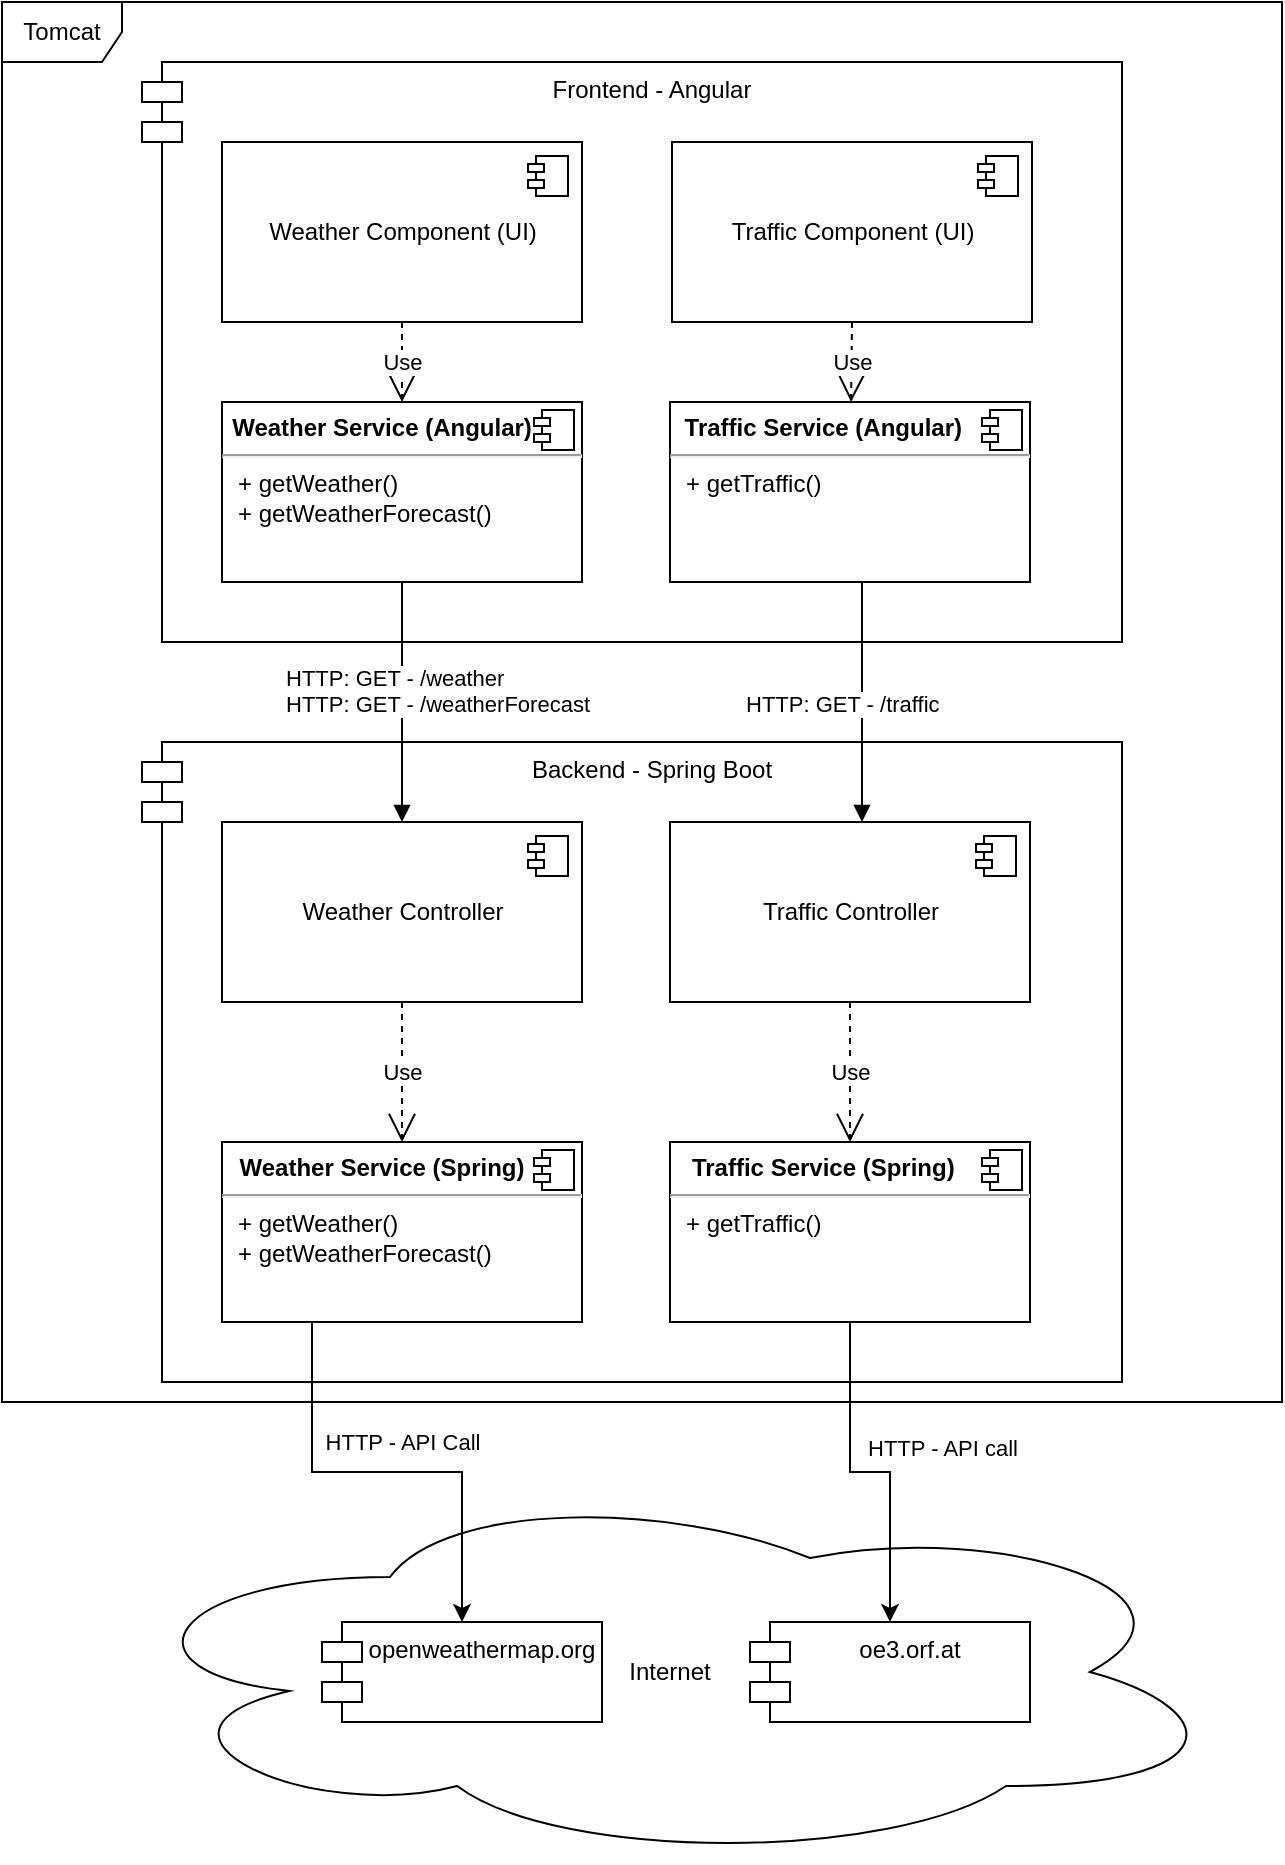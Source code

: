 <mxfile version="14.0.1" type="device"><diagram name="Page-1" id="b5b7bab2-c9e2-2cf4-8b2a-24fd1a2a6d21"><mxGraphModel dx="1422" dy="770" grid="1" gridSize="10" guides="1" tooltips="1" connect="1" arrows="1" fold="1" page="1" pageScale="1" pageWidth="827" pageHeight="1169" background="#ffffff" math="0" shadow="0"><root><mxCell id="0"/><mxCell id="1" parent="0"/><mxCell id="HeKntYA1tKbiqfjMkceE-2" value="&lt;div&gt;Tomcat&lt;/div&gt;" style="shape=umlFrame;whiteSpace=wrap;html=1;" vertex="1" parent="1"><mxGeometry x="80" y="320" width="640" height="700" as="geometry"/></mxCell><mxCell id="HeKntYA1tKbiqfjMkceE-3" value="Backend - Spring Boot" style="shape=module;align=left;spacingLeft=20;align=center;verticalAlign=top;" vertex="1" parent="1"><mxGeometry x="150" y="690" width="490" height="320" as="geometry"/></mxCell><mxCell id="HeKntYA1tKbiqfjMkceE-5" value="Frontend - Angular" style="shape=module;align=left;spacingLeft=20;align=center;verticalAlign=top;" vertex="1" parent="1"><mxGeometry x="150" y="350" width="490" height="290" as="geometry"/></mxCell><mxCell id="HeKntYA1tKbiqfjMkceE-6" value="Weather Component (UI)" style="html=1;dropTarget=0;" vertex="1" parent="1"><mxGeometry x="190" y="390" width="180" height="90" as="geometry"/></mxCell><mxCell id="HeKntYA1tKbiqfjMkceE-7" value="" style="shape=module;jettyWidth=8;jettyHeight=4;" vertex="1" parent="HeKntYA1tKbiqfjMkceE-6"><mxGeometry x="1" width="20" height="20" relative="1" as="geometry"><mxPoint x="-27" y="7" as="offset"/></mxGeometry></mxCell><mxCell id="HeKntYA1tKbiqfjMkceE-8" value="Traffic Component (UI)" style="html=1;dropTarget=0;" vertex="1" parent="1"><mxGeometry x="415" y="390" width="180" height="90" as="geometry"/></mxCell><mxCell id="HeKntYA1tKbiqfjMkceE-9" value="" style="shape=module;jettyWidth=8;jettyHeight=4;" vertex="1" parent="HeKntYA1tKbiqfjMkceE-8"><mxGeometry x="1" width="20" height="20" relative="1" as="geometry"><mxPoint x="-27" y="7" as="offset"/></mxGeometry></mxCell><mxCell id="HeKntYA1tKbiqfjMkceE-11" value="Weather Controller" style="html=1;dropTarget=0;" vertex="1" parent="1"><mxGeometry x="190" y="730" width="180" height="90" as="geometry"/></mxCell><mxCell id="HeKntYA1tKbiqfjMkceE-12" value="" style="shape=module;jettyWidth=8;jettyHeight=4;" vertex="1" parent="HeKntYA1tKbiqfjMkceE-11"><mxGeometry x="1" width="20" height="20" relative="1" as="geometry"><mxPoint x="-27" y="7" as="offset"/></mxGeometry></mxCell><mxCell id="HeKntYA1tKbiqfjMkceE-13" value="Traffic Controller" style="html=1;dropTarget=0;" vertex="1" parent="1"><mxGeometry x="414" y="730" width="180" height="90" as="geometry"/></mxCell><mxCell id="HeKntYA1tKbiqfjMkceE-14" value="" style="shape=module;jettyWidth=8;jettyHeight=4;" vertex="1" parent="HeKntYA1tKbiqfjMkceE-13"><mxGeometry x="1" width="20" height="20" relative="1" as="geometry"><mxPoint x="-27" y="7" as="offset"/></mxGeometry></mxCell><mxCell id="HeKntYA1tKbiqfjMkceE-15" value="Weather Service (Spring)" style="html=1;dropTarget=0;" vertex="1" parent="1"><mxGeometry x="190" y="890" width="180" height="90" as="geometry"/></mxCell><mxCell id="HeKntYA1tKbiqfjMkceE-16" value="" style="shape=module;jettyWidth=8;jettyHeight=4;" vertex="1" parent="HeKntYA1tKbiqfjMkceE-15"><mxGeometry x="1" width="20" height="20" relative="1" as="geometry"><mxPoint x="-27" y="7" as="offset"/></mxGeometry></mxCell><mxCell id="HeKntYA1tKbiqfjMkceE-17" value="Traffic Service (Spring)" style="html=1;dropTarget=0;" vertex="1" parent="1"><mxGeometry x="414" y="890" width="180" height="90" as="geometry"/></mxCell><mxCell id="HeKntYA1tKbiqfjMkceE-18" value="" style="shape=module;jettyWidth=8;jettyHeight=4;" vertex="1" parent="HeKntYA1tKbiqfjMkceE-17"><mxGeometry x="1" width="20" height="20" relative="1" as="geometry"><mxPoint x="-27" y="7" as="offset"/></mxGeometry></mxCell><mxCell id="HeKntYA1tKbiqfjMkceE-19" value="Weather Service (Angular)" style="html=1;dropTarget=0;" vertex="1" parent="1"><mxGeometry x="190" y="520" width="180" height="90" as="geometry"/></mxCell><mxCell id="HeKntYA1tKbiqfjMkceE-20" value="" style="shape=module;jettyWidth=8;jettyHeight=4;" vertex="1" parent="HeKntYA1tKbiqfjMkceE-19"><mxGeometry x="1" width="20" height="20" relative="1" as="geometry"><mxPoint x="-27" y="7" as="offset"/></mxGeometry></mxCell><mxCell id="HeKntYA1tKbiqfjMkceE-21" value="Traffic Service (Angular)" style="html=1;dropTarget=0;" vertex="1" parent="1"><mxGeometry x="414" y="520" width="180" height="90" as="geometry"/></mxCell><mxCell id="HeKntYA1tKbiqfjMkceE-22" value="" style="shape=module;jettyWidth=8;jettyHeight=4;" vertex="1" parent="HeKntYA1tKbiqfjMkceE-21"><mxGeometry x="1" width="20" height="20" relative="1" as="geometry"><mxPoint x="-27" y="7" as="offset"/></mxGeometry></mxCell><mxCell id="HeKntYA1tKbiqfjMkceE-27" value="&lt;div align=&quot;left&quot;&gt;HTTP: GET - /weather&lt;br&gt;HTTP: GET - /weatherForecast&lt;/div&gt;" style="html=1;verticalAlign=bottom;endArrow=block;exitX=0.5;exitY=1;exitDx=0;exitDy=0;align=left;" edge="1" parent="1" source="HeKntYA1tKbiqfjMkceE-19" target="HeKntYA1tKbiqfjMkceE-11"><mxGeometry x="0.167" y="-60" width="80" relative="1" as="geometry"><mxPoint x="250" y="670" as="sourcePoint"/><mxPoint x="330" y="670" as="targetPoint"/><mxPoint as="offset"/></mxGeometry></mxCell><mxCell id="HeKntYA1tKbiqfjMkceE-34" value="Use" style="endArrow=open;endSize=12;dashed=1;html=1;exitX=0.5;exitY=1;exitDx=0;exitDy=0;" edge="1" parent="1" source="HeKntYA1tKbiqfjMkceE-6" target="HeKntYA1tKbiqfjMkceE-19"><mxGeometry width="160" relative="1" as="geometry"><mxPoint x="650" y="620" as="sourcePoint"/><mxPoint x="810" y="620" as="targetPoint"/></mxGeometry></mxCell><mxCell id="HeKntYA1tKbiqfjMkceE-36" value="Use" style="endArrow=open;endSize=12;dashed=1;html=1;exitX=0.5;exitY=1;exitDx=0;exitDy=0;" edge="1" parent="1" source="HeKntYA1tKbiqfjMkceE-8" target="HeKntYA1tKbiqfjMkceE-21"><mxGeometry width="160" relative="1" as="geometry"><mxPoint x="650" y="620" as="sourcePoint"/><mxPoint x="810" y="620" as="targetPoint"/></mxGeometry></mxCell><mxCell id="HeKntYA1tKbiqfjMkceE-37" value="Use" style="endArrow=open;endSize=12;dashed=1;html=1;exitX=0.5;exitY=1;exitDx=0;exitDy=0;" edge="1" parent="1" source="HeKntYA1tKbiqfjMkceE-11" target="HeKntYA1tKbiqfjMkceE-15"><mxGeometry width="160" relative="1" as="geometry"><mxPoint x="650" y="620" as="sourcePoint"/><mxPoint x="810" y="620" as="targetPoint"/></mxGeometry></mxCell><mxCell id="HeKntYA1tKbiqfjMkceE-38" value="Use" style="endArrow=open;endSize=12;dashed=1;html=1;exitX=0.5;exitY=1;exitDx=0;exitDy=0;" edge="1" parent="1" source="HeKntYA1tKbiqfjMkceE-13" target="HeKntYA1tKbiqfjMkceE-17"><mxGeometry width="160" relative="1" as="geometry"><mxPoint x="650" y="620" as="sourcePoint"/><mxPoint x="810" y="620" as="targetPoint"/></mxGeometry></mxCell><mxCell id="HeKntYA1tKbiqfjMkceE-39" value="&lt;div align=&quot;left&quot;&gt;HTTP: GET - /traffic&lt;br&gt;&lt;/div&gt;" style="html=1;verticalAlign=bottom;endArrow=block;exitX=0.5;exitY=1;exitDx=0;exitDy=0;align=left;" edge="1" parent="1"><mxGeometry x="0.167" y="-60" width="80" relative="1" as="geometry"><mxPoint x="510" y="610" as="sourcePoint"/><mxPoint x="510" y="730" as="targetPoint"/><mxPoint as="offset"/></mxGeometry></mxCell><mxCell id="HeKntYA1tKbiqfjMkceE-50" style="edgeStyle=orthogonalEdgeStyle;rounded=0;orthogonalLoop=1;jettySize=auto;html=1;exitX=0.25;exitY=1;exitDx=0;exitDy=0;" edge="1" parent="1" source="HeKntYA1tKbiqfjMkceE-40" target="HeKntYA1tKbiqfjMkceE-45"><mxGeometry relative="1" as="geometry"/></mxCell><mxCell id="HeKntYA1tKbiqfjMkceE-52" value="HTTP - API Call" style="edgeLabel;html=1;align=center;verticalAlign=middle;resizable=0;points=[];" vertex="1" connectable="0" parent="HeKntYA1tKbiqfjMkceE-50"><mxGeometry x="-0.138" y="-1" relative="1" as="geometry"><mxPoint x="23" y="-16" as="offset"/></mxGeometry></mxCell><mxCell id="HeKntYA1tKbiqfjMkceE-40" value="&lt;p style=&quot;margin: 0px ; margin-top: 6px ; text-align: center&quot;&gt;&lt;b&gt;Weather Service (Spring)&amp;nbsp;&amp;nbsp;&amp;nbsp;&amp;nbsp;&amp;nbsp;&amp;nbsp; &lt;br&gt;&lt;/b&gt;&lt;/p&gt;&lt;hr&gt;&lt;p style=&quot;margin: 0px ; margin-left: 8px&quot;&gt;+ getWeather()&lt;br&gt;+ getWeatherForecast()&lt;br&gt;&lt;/p&gt;" style="align=left;overflow=fill;html=1;dropTarget=0;" vertex="1" parent="1"><mxGeometry x="190" y="890" width="180" height="90" as="geometry"/></mxCell><mxCell id="HeKntYA1tKbiqfjMkceE-41" value="" style="shape=component;jettyWidth=8;jettyHeight=4;" vertex="1" parent="HeKntYA1tKbiqfjMkceE-40"><mxGeometry x="1" width="20" height="20" relative="1" as="geometry"><mxPoint x="-24" y="4" as="offset"/></mxGeometry></mxCell><mxCell id="HeKntYA1tKbiqfjMkceE-51" style="edgeStyle=orthogonalEdgeStyle;rounded=0;orthogonalLoop=1;jettySize=auto;html=1;exitX=0.5;exitY=1;exitDx=0;exitDy=0;" edge="1" parent="1" source="HeKntYA1tKbiqfjMkceE-42" target="HeKntYA1tKbiqfjMkceE-46"><mxGeometry relative="1" as="geometry"/></mxCell><mxCell id="HeKntYA1tKbiqfjMkceE-53" value="HTTP - API call" style="edgeLabel;html=1;align=center;verticalAlign=middle;resizable=0;points=[];" vertex="1" connectable="0" parent="HeKntYA1tKbiqfjMkceE-51"><mxGeometry x="-0.259" y="-3" relative="1" as="geometry"><mxPoint x="49" as="offset"/></mxGeometry></mxCell><mxCell id="HeKntYA1tKbiqfjMkceE-42" value="&lt;p style=&quot;margin: 0px ; margin-top: 6px ; text-align: center&quot;&gt;&lt;b&gt;Traffic Service (Spring)&amp;nbsp;&amp;nbsp;&amp;nbsp;&amp;nbsp;&amp;nbsp;&amp;nbsp;&amp;nbsp;&amp;nbsp; &lt;br&gt;&lt;/b&gt;&lt;/p&gt;&lt;hr&gt;&lt;p style=&quot;margin: 0px ; margin-left: 8px&quot;&gt;+ getTraffic()&lt;/p&gt;" style="align=left;overflow=fill;html=1;dropTarget=0;" vertex="1" parent="1"><mxGeometry x="414" y="890" width="180" height="90" as="geometry"/></mxCell><mxCell id="HeKntYA1tKbiqfjMkceE-43" value="" style="shape=component;jettyWidth=8;jettyHeight=4;" vertex="1" parent="HeKntYA1tKbiqfjMkceE-42"><mxGeometry x="1" width="20" height="20" relative="1" as="geometry"><mxPoint x="-24" y="4" as="offset"/></mxGeometry></mxCell><mxCell id="HeKntYA1tKbiqfjMkceE-44" value="Internet" style="ellipse;shape=cloud;whiteSpace=wrap;html=1;labelBackgroundColor=none;fillColor=none;" vertex="1" parent="1"><mxGeometry x="134" y="1060" width="560" height="190" as="geometry"/></mxCell><mxCell id="HeKntYA1tKbiqfjMkceE-45" value="openweathermap.org" style="shape=module;align=left;spacingLeft=20;align=center;verticalAlign=top;" vertex="1" parent="1"><mxGeometry x="240" y="1130" width="140" height="50" as="geometry"/></mxCell><mxCell id="HeKntYA1tKbiqfjMkceE-46" value="oe3.orf.at" style="shape=module;align=left;spacingLeft=20;align=center;verticalAlign=top;" vertex="1" parent="1"><mxGeometry x="454" y="1130" width="140" height="50" as="geometry"/></mxCell><mxCell id="HeKntYA1tKbiqfjMkceE-54" value="&lt;p style=&quot;margin: 0px ; margin-top: 6px ; text-align: center&quot;&gt;&lt;b&gt;Weather Service (Angular)&amp;nbsp;&amp;nbsp;&amp;nbsp;&amp;nbsp;&amp;nbsp;&amp;nbsp; &lt;br&gt;&lt;/b&gt;&lt;/p&gt;&lt;hr&gt;&lt;p style=&quot;margin: 0px ; margin-left: 8px&quot;&gt;+ getWeather()&lt;br&gt;+ getWeatherForecast()&lt;br&gt;&lt;/p&gt;" style="align=left;overflow=fill;html=1;dropTarget=0;" vertex="1" parent="1"><mxGeometry x="190" y="520" width="180" height="90" as="geometry"/></mxCell><mxCell id="HeKntYA1tKbiqfjMkceE-55" value="" style="shape=component;jettyWidth=8;jettyHeight=4;" vertex="1" parent="HeKntYA1tKbiqfjMkceE-54"><mxGeometry x="1" width="20" height="20" relative="1" as="geometry"><mxPoint x="-24" y="4" as="offset"/></mxGeometry></mxCell><mxCell id="HeKntYA1tKbiqfjMkceE-56" value="&lt;p style=&quot;margin: 0px ; margin-top: 6px ; text-align: center&quot;&gt;&lt;b&gt;Traffic Service (Angular)&amp;nbsp;&amp;nbsp;&amp;nbsp;&amp;nbsp;&amp;nbsp;&amp;nbsp;&amp;nbsp;&amp;nbsp; &lt;br&gt;&lt;/b&gt;&lt;/p&gt;&lt;hr&gt;&lt;p style=&quot;margin: 0px ; margin-left: 8px&quot;&gt;+ getTraffic()&lt;/p&gt;" style="align=left;overflow=fill;html=1;dropTarget=0;" vertex="1" parent="1"><mxGeometry x="414" y="520" width="180" height="90" as="geometry"/></mxCell><mxCell id="HeKntYA1tKbiqfjMkceE-57" value="" style="shape=component;jettyWidth=8;jettyHeight=4;" vertex="1" parent="HeKntYA1tKbiqfjMkceE-56"><mxGeometry x="1" width="20" height="20" relative="1" as="geometry"><mxPoint x="-24" y="4" as="offset"/></mxGeometry></mxCell></root></mxGraphModel></diagram></mxfile>